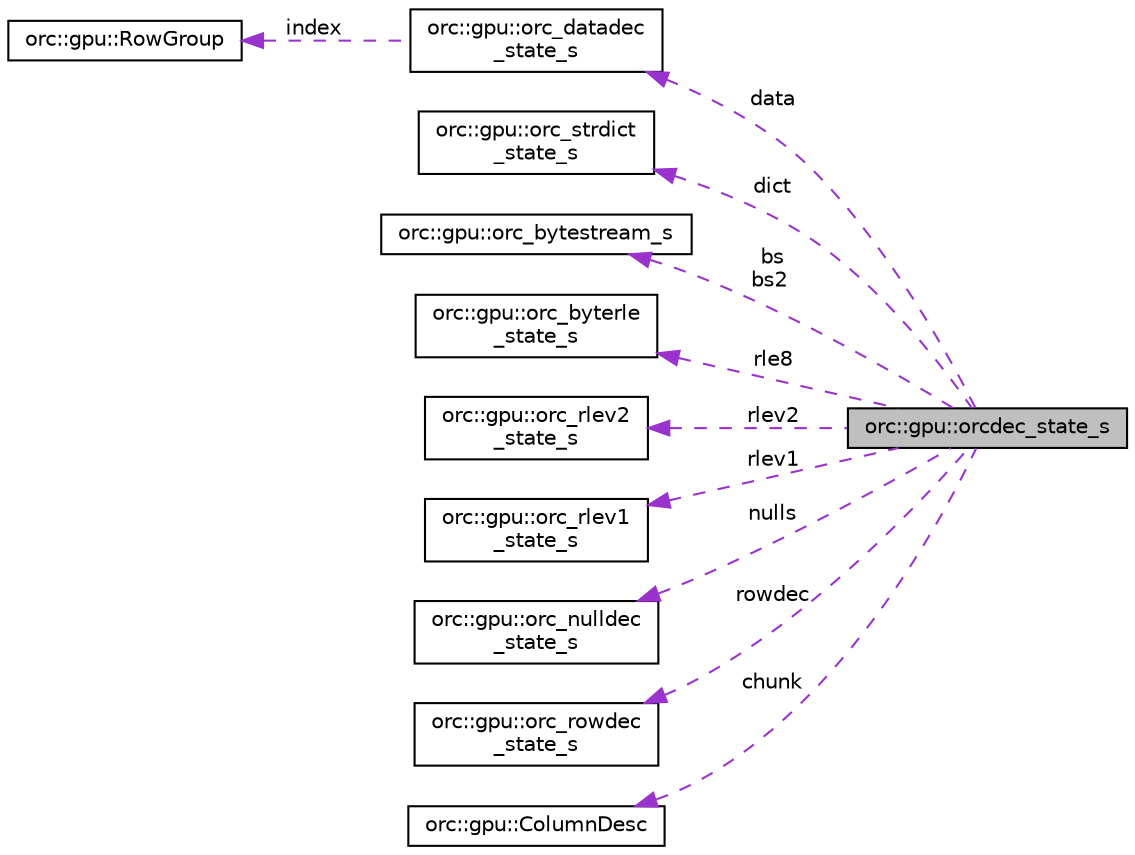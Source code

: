digraph "orc::gpu::orcdec_state_s"
{
  edge [fontname="Helvetica",fontsize="10",labelfontname="Helvetica",labelfontsize="10"];
  node [fontname="Helvetica",fontsize="10",shape=record];
  rankdir="LR";
  Node1 [label="orc::gpu::orcdec_state_s",height=0.2,width=0.4,color="black", fillcolor="grey75", style="filled", fontcolor="black"];
  Node2 -> Node1 [dir="back",color="darkorchid3",fontsize="10",style="dashed",label=" data" ,fontname="Helvetica"];
  Node2 [label="orc::gpu::orc_datadec\l_state_s",height=0.2,width=0.4,color="black", fillcolor="white", style="filled",URL="$structorc_1_1gpu_1_1orc__datadec__state__s.html"];
  Node3 -> Node2 [dir="back",color="darkorchid3",fontsize="10",style="dashed",label=" index" ,fontname="Helvetica"];
  Node3 [label="orc::gpu::RowGroup",height=0.2,width=0.4,color="black", fillcolor="white", style="filled",URL="$structorc_1_1gpu_1_1RowGroup.html",tooltip="Struct to describe a groups of row belonging to a column stripe. "];
  Node4 -> Node1 [dir="back",color="darkorchid3",fontsize="10",style="dashed",label=" dict" ,fontname="Helvetica"];
  Node4 [label="orc::gpu::orc_strdict\l_state_s",height=0.2,width=0.4,color="black", fillcolor="white", style="filled",URL="$structorc_1_1gpu_1_1orc__strdict__state__s.html"];
  Node5 -> Node1 [dir="back",color="darkorchid3",fontsize="10",style="dashed",label=" bs\nbs2" ,fontname="Helvetica"];
  Node5 [label="orc::gpu::orc_bytestream_s",height=0.2,width=0.4,color="black", fillcolor="white", style="filled",URL="$structorc_1_1gpu_1_1orc__bytestream__s.html"];
  Node6 -> Node1 [dir="back",color="darkorchid3",fontsize="10",style="dashed",label=" rle8" ,fontname="Helvetica"];
  Node6 [label="orc::gpu::orc_byterle\l_state_s",height=0.2,width=0.4,color="black", fillcolor="white", style="filled",URL="$structorc_1_1gpu_1_1orc__byterle__state__s.html"];
  Node7 -> Node1 [dir="back",color="darkorchid3",fontsize="10",style="dashed",label=" rlev2" ,fontname="Helvetica"];
  Node7 [label="orc::gpu::orc_rlev2\l_state_s",height=0.2,width=0.4,color="black", fillcolor="white", style="filled",URL="$structorc_1_1gpu_1_1orc__rlev2__state__s.html"];
  Node8 -> Node1 [dir="back",color="darkorchid3",fontsize="10",style="dashed",label=" rlev1" ,fontname="Helvetica"];
  Node8 [label="orc::gpu::orc_rlev1\l_state_s",height=0.2,width=0.4,color="black", fillcolor="white", style="filled",URL="$structorc_1_1gpu_1_1orc__rlev1__state__s.html"];
  Node9 -> Node1 [dir="back",color="darkorchid3",fontsize="10",style="dashed",label=" nulls" ,fontname="Helvetica"];
  Node9 [label="orc::gpu::orc_nulldec\l_state_s",height=0.2,width=0.4,color="black", fillcolor="white", style="filled",URL="$structorc_1_1gpu_1_1orc__nulldec__state__s.html"];
  Node10 -> Node1 [dir="back",color="darkorchid3",fontsize="10",style="dashed",label=" rowdec" ,fontname="Helvetica"];
  Node10 [label="orc::gpu::orc_rowdec\l_state_s",height=0.2,width=0.4,color="black", fillcolor="white", style="filled",URL="$structorc_1_1gpu_1_1orc__rowdec__state__s.html"];
  Node11 -> Node1 [dir="back",color="darkorchid3",fontsize="10",style="dashed",label=" chunk" ,fontname="Helvetica"];
  Node11 [label="orc::gpu::ColumnDesc",height=0.2,width=0.4,color="black", fillcolor="white", style="filled",URL="$structorc_1_1gpu_1_1ColumnDesc.html",tooltip="Struct to describe per stripe&#39;s column information. "];
}
